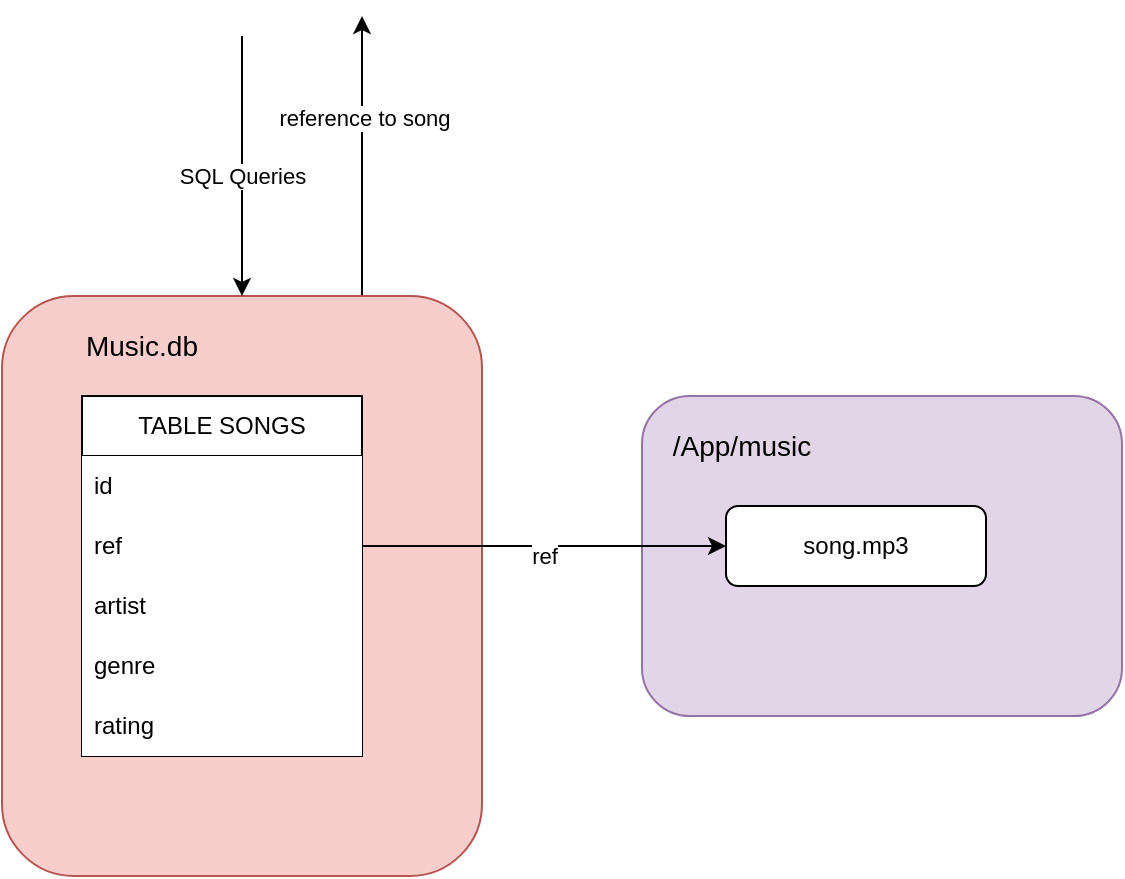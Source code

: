 <mxfile version="24.0.5" type="github">
  <diagram name="Page-1" id="auBJcg3qMlj52MuuG0di">
    <mxGraphModel dx="954" dy="541" grid="1" gridSize="10" guides="1" tooltips="1" connect="1" arrows="1" fold="1" page="1" pageScale="1" pageWidth="827" pageHeight="1169" math="0" shadow="0">
      <root>
        <mxCell id="0" />
        <mxCell id="1" parent="0" />
        <mxCell id="tKMAQI-U45Cic5--_UHk-14" value="" style="rounded=1;whiteSpace=wrap;html=1;fillColor=#e1d5e7;strokeColor=#9673a6;" vertex="1" parent="1">
          <mxGeometry x="460" y="230" width="240" height="160" as="geometry" />
        </mxCell>
        <mxCell id="tKMAQI-U45Cic5--_UHk-18" style="edgeStyle=orthogonalEdgeStyle;rounded=0;orthogonalLoop=1;jettySize=auto;html=1;exitX=0.75;exitY=0;exitDx=0;exitDy=0;" edge="1" parent="1" source="tKMAQI-U45Cic5--_UHk-1">
          <mxGeometry relative="1" as="geometry">
            <mxPoint x="320" y="40" as="targetPoint" />
          </mxGeometry>
        </mxCell>
        <mxCell id="tKMAQI-U45Cic5--_UHk-19" value="reference to song" style="edgeLabel;html=1;align=center;verticalAlign=middle;resizable=0;points=[];" vertex="1" connectable="0" parent="tKMAQI-U45Cic5--_UHk-18">
          <mxGeometry x="0.324" y="-2" relative="1" as="geometry">
            <mxPoint x="-2" y="3" as="offset" />
          </mxGeometry>
        </mxCell>
        <mxCell id="tKMAQI-U45Cic5--_UHk-1" value="" style="rounded=1;whiteSpace=wrap;html=1;fillColor=#f8cecc;strokeColor=#b85450;" vertex="1" parent="1">
          <mxGeometry x="140" y="180" width="240" height="290" as="geometry" />
        </mxCell>
        <mxCell id="tKMAQI-U45Cic5--_UHk-3" value="TABLE SONGS" style="swimlane;fontStyle=0;childLayout=stackLayout;horizontal=1;startSize=30;horizontalStack=0;resizeParent=1;resizeParentMax=0;resizeLast=0;collapsible=1;marginBottom=0;whiteSpace=wrap;html=1;fillColor=default;" vertex="1" parent="1">
          <mxGeometry x="180" y="230" width="140" height="180" as="geometry" />
        </mxCell>
        <mxCell id="tKMAQI-U45Cic5--_UHk-4" value="id" style="text;strokeColor=none;fillColor=default;align=left;verticalAlign=middle;spacingLeft=4;spacingRight=4;overflow=hidden;points=[[0,0.5],[1,0.5]];portConstraint=eastwest;rotatable=0;whiteSpace=wrap;html=1;" vertex="1" parent="tKMAQI-U45Cic5--_UHk-3">
          <mxGeometry y="30" width="140" height="30" as="geometry" />
        </mxCell>
        <mxCell id="tKMAQI-U45Cic5--_UHk-9" value="ref" style="text;strokeColor=none;fillColor=default;align=left;verticalAlign=middle;spacingLeft=4;spacingRight=4;overflow=hidden;points=[[0,0.5],[1,0.5]];portConstraint=eastwest;rotatable=0;whiteSpace=wrap;html=1;" vertex="1" parent="tKMAQI-U45Cic5--_UHk-3">
          <mxGeometry y="60" width="140" height="30" as="geometry" />
        </mxCell>
        <mxCell id="tKMAQI-U45Cic5--_UHk-5" value="artist" style="text;strokeColor=none;fillColor=default;align=left;verticalAlign=middle;spacingLeft=4;spacingRight=4;overflow=hidden;points=[[0,0.5],[1,0.5]];portConstraint=eastwest;rotatable=0;whiteSpace=wrap;html=1;" vertex="1" parent="tKMAQI-U45Cic5--_UHk-3">
          <mxGeometry y="90" width="140" height="30" as="geometry" />
        </mxCell>
        <mxCell id="tKMAQI-U45Cic5--_UHk-6" value="genre" style="text;strokeColor=none;fillColor=default;align=left;verticalAlign=middle;spacingLeft=4;spacingRight=4;overflow=hidden;points=[[0,0.5],[1,0.5]];portConstraint=eastwest;rotatable=0;whiteSpace=wrap;html=1;" vertex="1" parent="tKMAQI-U45Cic5--_UHk-3">
          <mxGeometry y="120" width="140" height="30" as="geometry" />
        </mxCell>
        <mxCell id="tKMAQI-U45Cic5--_UHk-8" value="rating" style="text;strokeColor=none;fillColor=default;align=left;verticalAlign=middle;spacingLeft=4;spacingRight=4;overflow=hidden;points=[[0,0.5],[1,0.5]];portConstraint=eastwest;rotatable=0;whiteSpace=wrap;html=1;" vertex="1" parent="tKMAQI-U45Cic5--_UHk-3">
          <mxGeometry y="150" width="140" height="30" as="geometry" />
        </mxCell>
        <mxCell id="tKMAQI-U45Cic5--_UHk-10" value="song.mp3" style="rounded=1;whiteSpace=wrap;html=1;" vertex="1" parent="1">
          <mxGeometry x="502" y="285" width="130" height="40" as="geometry" />
        </mxCell>
        <mxCell id="tKMAQI-U45Cic5--_UHk-11" style="edgeStyle=orthogonalEdgeStyle;rounded=0;orthogonalLoop=1;jettySize=auto;html=1;exitX=1;exitY=0.5;exitDx=0;exitDy=0;entryX=0;entryY=0.5;entryDx=0;entryDy=0;" edge="1" parent="1" source="tKMAQI-U45Cic5--_UHk-9" target="tKMAQI-U45Cic5--_UHk-10">
          <mxGeometry relative="1" as="geometry" />
        </mxCell>
        <mxCell id="tKMAQI-U45Cic5--_UHk-12" value="ref" style="edgeLabel;html=1;align=center;verticalAlign=middle;resizable=0;points=[];" vertex="1" connectable="0" parent="tKMAQI-U45Cic5--_UHk-11">
          <mxGeometry x="-0.04" y="-1" relative="1" as="geometry">
            <mxPoint x="3" y="4" as="offset" />
          </mxGeometry>
        </mxCell>
        <mxCell id="tKMAQI-U45Cic5--_UHk-13" value="Music.db" style="text;html=1;align=center;verticalAlign=middle;whiteSpace=wrap;rounded=0;fontSize=14;" vertex="1" parent="1">
          <mxGeometry x="180" y="190" width="60" height="30" as="geometry" />
        </mxCell>
        <mxCell id="tKMAQI-U45Cic5--_UHk-15" value="&lt;font style=&quot;font-size: 14px;&quot;&gt;/App/music&lt;/font&gt;" style="text;html=1;align=center;verticalAlign=middle;whiteSpace=wrap;rounded=0;" vertex="1" parent="1">
          <mxGeometry x="470" y="240" width="80" height="30" as="geometry" />
        </mxCell>
        <mxCell id="tKMAQI-U45Cic5--_UHk-16" value="" style="endArrow=classic;html=1;rounded=0;entryX=0.5;entryY=0;entryDx=0;entryDy=0;" edge="1" parent="1" target="tKMAQI-U45Cic5--_UHk-1">
          <mxGeometry width="50" height="50" relative="1" as="geometry">
            <mxPoint x="260" y="50" as="sourcePoint" />
            <mxPoint x="310" y="30" as="targetPoint" />
          </mxGeometry>
        </mxCell>
        <mxCell id="tKMAQI-U45Cic5--_UHk-17" value="SQL Queries" style="edgeLabel;html=1;align=center;verticalAlign=middle;resizable=0;points=[];" vertex="1" connectable="0" parent="tKMAQI-U45Cic5--_UHk-16">
          <mxGeometry x="0.031" y="3" relative="1" as="geometry">
            <mxPoint x="-3" y="3" as="offset" />
          </mxGeometry>
        </mxCell>
      </root>
    </mxGraphModel>
  </diagram>
</mxfile>

